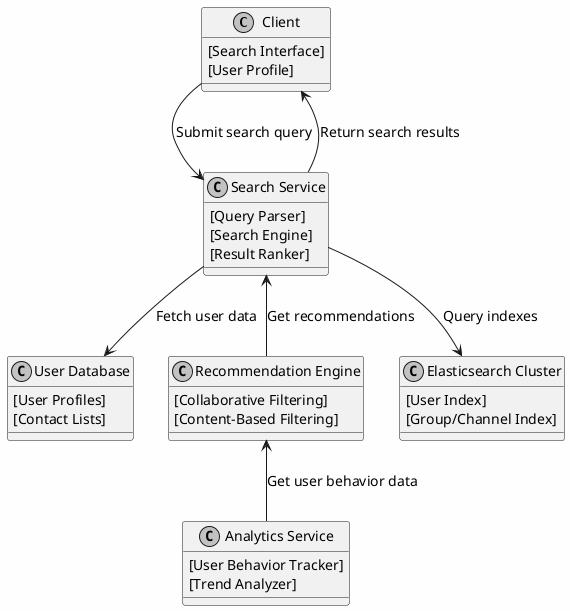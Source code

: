 @startuml Telegram_User_Discovery_And_Search
!define RECTANGLE class

skinparam backgroundColor #FEFEFE
skinparam handwritten false
skinparam monochrome true
skinparam packageStyle rectangle
skinparam defaultFontName Arial
skinparam defaultFontSize 14

RECTANGLE "Client" {
    [Search Interface]
    [User Profile]
}

RECTANGLE "Search Service" {
    [Query Parser]
    [Search Engine]
    [Result Ranker]
}

RECTANGLE "User Database" {
    [User Profiles]
    [Contact Lists]
}

RECTANGLE "Recommendation Engine" {
    [Collaborative Filtering]
    [Content-Based Filtering]
}

RECTANGLE "Elasticsearch Cluster" {
    [User Index]
    [Group/Channel Index]
}

RECTANGLE "Analytics Service" {
    [User Behavior Tracker]
    [Trend Analyzer]
}

Client --> "Search Service" : Submit search query
"Search Service" --> "Elasticsearch Cluster" : Query indexes
"Search Service" --> "User Database" : Fetch user data
"Search Service" <-- "Recommendation Engine" : Get recommendations
"Recommendation Engine" <-- "Analytics Service" : Get user behavior data
"Search Service" --> Client : Return search results

@enduml
